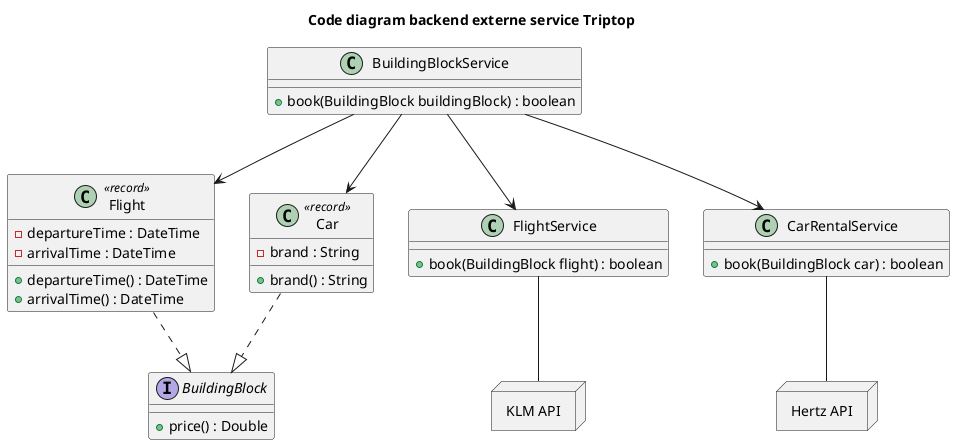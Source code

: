 @startuml

title Code diagram backend externe service Triptop

class Flight <<record>> {
    -departureTime : DateTime
    -arrivalTime : DateTime
    +departureTime() : DateTime
    +arrivalTime() : DateTime
}

class Car <<record>> {
    -brand : String
    +brand() : String
}

class BuildingBlockService {
    +book(BuildingBlock buildingBlock) : boolean
}

class FlightService {
    +book(BuildingBlock flight) : boolean
}

class CarRentalService {
    +book(BuildingBlock car) : boolean
}

interface BuildingBlock {
    +price() : Double
}

BuildingBlockService --> FlightService
BuildingBlockService --> CarRentalService
BuildingBlockService --> Car
BuildingBlockService --> Flight
Flight ..|> BuildingBlock
Car ..|> BuildingBlock


node "KLM API" as KLM {
}

node "Hertz API" as Hertz {
}

FlightService -- KLM
CarRentalService -- Hertz

@enduml